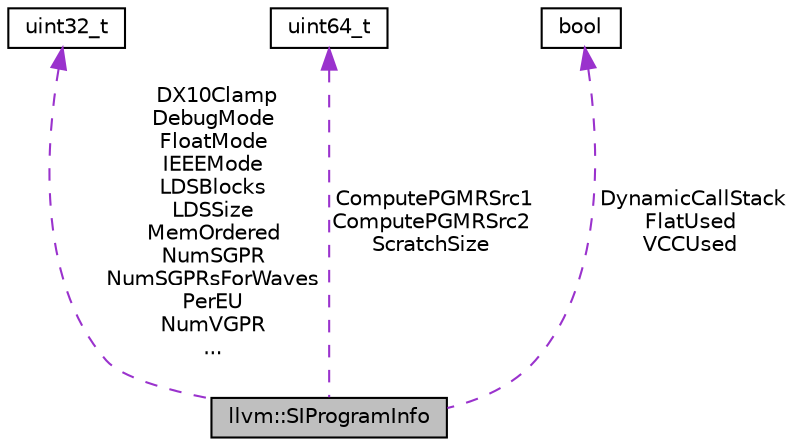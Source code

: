 digraph "llvm::SIProgramInfo"
{
 // LATEX_PDF_SIZE
  bgcolor="transparent";
  edge [fontname="Helvetica",fontsize="10",labelfontname="Helvetica",labelfontsize="10"];
  node [fontname="Helvetica",fontsize="10",shape="box"];
  Node1 [label="llvm::SIProgramInfo",height=0.2,width=0.4,color="black", fillcolor="grey75", style="filled", fontcolor="black",tooltip="Track resource usage for kernels / entry functions."];
  Node2 -> Node1 [dir="back",color="darkorchid3",fontsize="10",style="dashed",label=" DX10Clamp\nDebugMode\nFloatMode\nIEEEMode\nLDSBlocks\nLDSSize\nMemOrdered\nNumSGPR\nNumSGPRsForWaves\lPerEU\nNumVGPR\n..." ,fontname="Helvetica"];
  Node2 [label="uint32_t",height=0.2,width=0.4,color="black",URL="$classuint32__t.html",tooltip=" "];
  Node3 -> Node1 [dir="back",color="darkorchid3",fontsize="10",style="dashed",label=" ComputePGMRSrc1\nComputePGMRSrc2\nScratchSize" ,fontname="Helvetica"];
  Node3 [label="uint64_t",height=0.2,width=0.4,color="black",tooltip=" "];
  Node4 -> Node1 [dir="back",color="darkorchid3",fontsize="10",style="dashed",label=" DynamicCallStack\nFlatUsed\nVCCUsed" ,fontname="Helvetica"];
  Node4 [label="bool",height=0.2,width=0.4,color="black",URL="$classbool.html",tooltip=" "];
}
